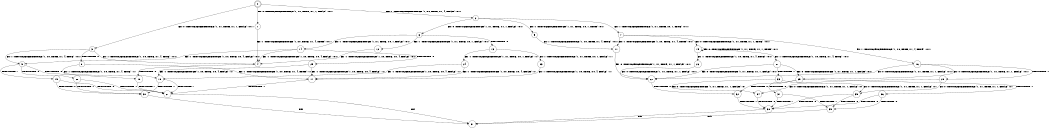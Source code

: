 digraph BCG {
size = "7, 10.5";
center = TRUE;
node [shape = circle];
0 [peripheries = 2];
0 -> 1 [label = "EX !0 !ATOMIC_EXCH_BRANCH (1, +1, TRUE, +1, 1, FALSE) !:0:1:"];
0 -> 2 [label = "EX !1 !ATOMIC_EXCH_BRANCH (1, +0, TRUE, +1, 4, FALSE) !:0:1:"];
0 -> 3 [label = "EX !0 !ATOMIC_EXCH_BRANCH (1, +1, TRUE, +1, 1, FALSE) !:0:1:"];
1 -> 4 [label = "EX !1 !ATOMIC_EXCH_BRANCH (1, +0, TRUE, +1, 4, TRUE) !:0:1:"];
2 -> 5 [label = "EX !1 !ATOMIC_EXCH_BRANCH (1, +1, TRUE, +0, 1, TRUE) !:0:1:"];
2 -> 6 [label = "EX !0 !ATOMIC_EXCH_BRANCH (1, +1, TRUE, +1, 1, FALSE) !:0:1:"];
2 -> 7 [label = "EX !1 !ATOMIC_EXCH_BRANCH (1, +1, TRUE, +0, 1, TRUE) !:0:1:"];
3 -> 4 [label = "EX !1 !ATOMIC_EXCH_BRANCH (1, +0, TRUE, +1, 4, TRUE) !:0:1:"];
3 -> 8 [label = "TERMINATE !0"];
3 -> 9 [label = "EX !1 !ATOMIC_EXCH_BRANCH (1, +0, TRUE, +1, 4, TRUE) !:0:1:"];
4 -> 10 [label = "TERMINATE !0"];
5 -> 11 [label = "EX !1 !ATOMIC_EXCH_BRANCH (1, +0, TRUE, +1, 4, TRUE) !:0:1:"];
6 -> 12 [label = "EX !1 !ATOMIC_EXCH_BRANCH (1, +1, TRUE, +0, 1, FALSE) !:0:1:"];
6 -> 13 [label = "TERMINATE !0"];
6 -> 14 [label = "EX !1 !ATOMIC_EXCH_BRANCH (1, +1, TRUE, +0, 1, FALSE) !:0:1:"];
7 -> 11 [label = "EX !1 !ATOMIC_EXCH_BRANCH (1, +0, TRUE, +1, 4, TRUE) !:0:1:"];
7 -> 15 [label = "EX !0 !ATOMIC_EXCH_BRANCH (1, +1, TRUE, +1, 1, TRUE) !:0:1:"];
7 -> 16 [label = "EX !1 !ATOMIC_EXCH_BRANCH (1, +0, TRUE, +1, 4, TRUE) !:0:1:"];
8 -> 17 [label = "EX !1 !ATOMIC_EXCH_BRANCH (1, +0, TRUE, +1, 4, TRUE) !:1:"];
8 -> 18 [label = "EX !1 !ATOMIC_EXCH_BRANCH (1, +0, TRUE, +1, 4, TRUE) !:1:"];
9 -> 10 [label = "TERMINATE !0"];
9 -> 19 [label = "TERMINATE !1"];
9 -> 20 [label = "TERMINATE !0"];
10 -> 21 [label = "TERMINATE !1"];
11 -> 22 [label = "EX !0 !ATOMIC_EXCH_BRANCH (1, +1, TRUE, +1, 1, FALSE) !:0:1:"];
12 -> 4 [label = "EX !1 !ATOMIC_EXCH_BRANCH (1, +0, TRUE, +0, 4, FALSE) !:0:1:"];
13 -> 23 [label = "EX !1 !ATOMIC_EXCH_BRANCH (1, +1, TRUE, +0, 1, FALSE) !:1:"];
13 -> 24 [label = "EX !1 !ATOMIC_EXCH_BRANCH (1, +1, TRUE, +0, 1, FALSE) !:1:"];
14 -> 4 [label = "EX !1 !ATOMIC_EXCH_BRANCH (1, +0, TRUE, +0, 4, FALSE) !:0:1:"];
14 -> 25 [label = "TERMINATE !0"];
14 -> 9 [label = "EX !1 !ATOMIC_EXCH_BRANCH (1, +0, TRUE, +0, 4, FALSE) !:0:1:"];
15 -> 26 [label = "EX !1 !ATOMIC_EXCH_BRANCH (1, +0, TRUE, +1, 4, TRUE) !:0:1:"];
15 -> 27 [label = "EX !1 !ATOMIC_EXCH_BRANCH (1, +0, TRUE, +1, 4, TRUE) !:0:1:"];
15 -> 15 [label = "EX !0 !ATOMIC_EXCH_BRANCH (1, +1, TRUE, +1, 1, TRUE) !:0:1:"];
16 -> 22 [label = "EX !0 !ATOMIC_EXCH_BRANCH (1, +1, TRUE, +1, 1, FALSE) !:0:1:"];
16 -> 28 [label = "TERMINATE !1"];
16 -> 29 [label = "EX !0 !ATOMIC_EXCH_BRANCH (1, +1, TRUE, +1, 1, FALSE) !:0:1:"];
17 -> 21 [label = "TERMINATE !1"];
18 -> 21 [label = "TERMINATE !1"];
18 -> 30 [label = "TERMINATE !1"];
19 -> 21 [label = "TERMINATE !0"];
19 -> 30 [label = "TERMINATE !0"];
20 -> 21 [label = "TERMINATE !1"];
20 -> 30 [label = "TERMINATE !1"];
21 -> 31 [label = "exit"];
22 -> 32 [label = "TERMINATE !0"];
23 -> 17 [label = "EX !1 !ATOMIC_EXCH_BRANCH (1, +0, TRUE, +0, 4, FALSE) !:1:"];
24 -> 17 [label = "EX !1 !ATOMIC_EXCH_BRANCH (1, +0, TRUE, +0, 4, FALSE) !:1:"];
24 -> 18 [label = "EX !1 !ATOMIC_EXCH_BRANCH (1, +0, TRUE, +0, 4, FALSE) !:1:"];
25 -> 17 [label = "EX !1 !ATOMIC_EXCH_BRANCH (1, +0, TRUE, +0, 4, FALSE) !:1:"];
25 -> 18 [label = "EX !1 !ATOMIC_EXCH_BRANCH (1, +0, TRUE, +0, 4, FALSE) !:1:"];
26 -> 22 [label = "EX !0 !ATOMIC_EXCH_BRANCH (1, +1, TRUE, +1, 1, FALSE) !:0:1:"];
27 -> 22 [label = "EX !0 !ATOMIC_EXCH_BRANCH (1, +1, TRUE, +1, 1, FALSE) !:0:1:"];
27 -> 33 [label = "TERMINATE !1"];
27 -> 29 [label = "EX !0 !ATOMIC_EXCH_BRANCH (1, +1, TRUE, +1, 1, FALSE) !:0:1:"];
28 -> 34 [label = "EX !0 !ATOMIC_EXCH_BRANCH (1, +1, TRUE, +1, 1, FALSE) !:0:"];
28 -> 35 [label = "EX !0 !ATOMIC_EXCH_BRANCH (1, +1, TRUE, +1, 1, FALSE) !:0:"];
29 -> 32 [label = "TERMINATE !0"];
29 -> 36 [label = "TERMINATE !1"];
29 -> 37 [label = "TERMINATE !0"];
30 -> 31 [label = "exit"];
32 -> 38 [label = "TERMINATE !1"];
33 -> 34 [label = "EX !0 !ATOMIC_EXCH_BRANCH (1, +1, TRUE, +1, 1, FALSE) !:0:"];
33 -> 35 [label = "EX !0 !ATOMIC_EXCH_BRANCH (1, +1, TRUE, +1, 1, FALSE) !:0:"];
34 -> 38 [label = "TERMINATE !0"];
35 -> 38 [label = "TERMINATE !0"];
35 -> 39 [label = "TERMINATE !0"];
36 -> 38 [label = "TERMINATE !0"];
36 -> 39 [label = "TERMINATE !0"];
37 -> 38 [label = "TERMINATE !1"];
37 -> 39 [label = "TERMINATE !1"];
38 -> 31 [label = "exit"];
39 -> 31 [label = "exit"];
}
